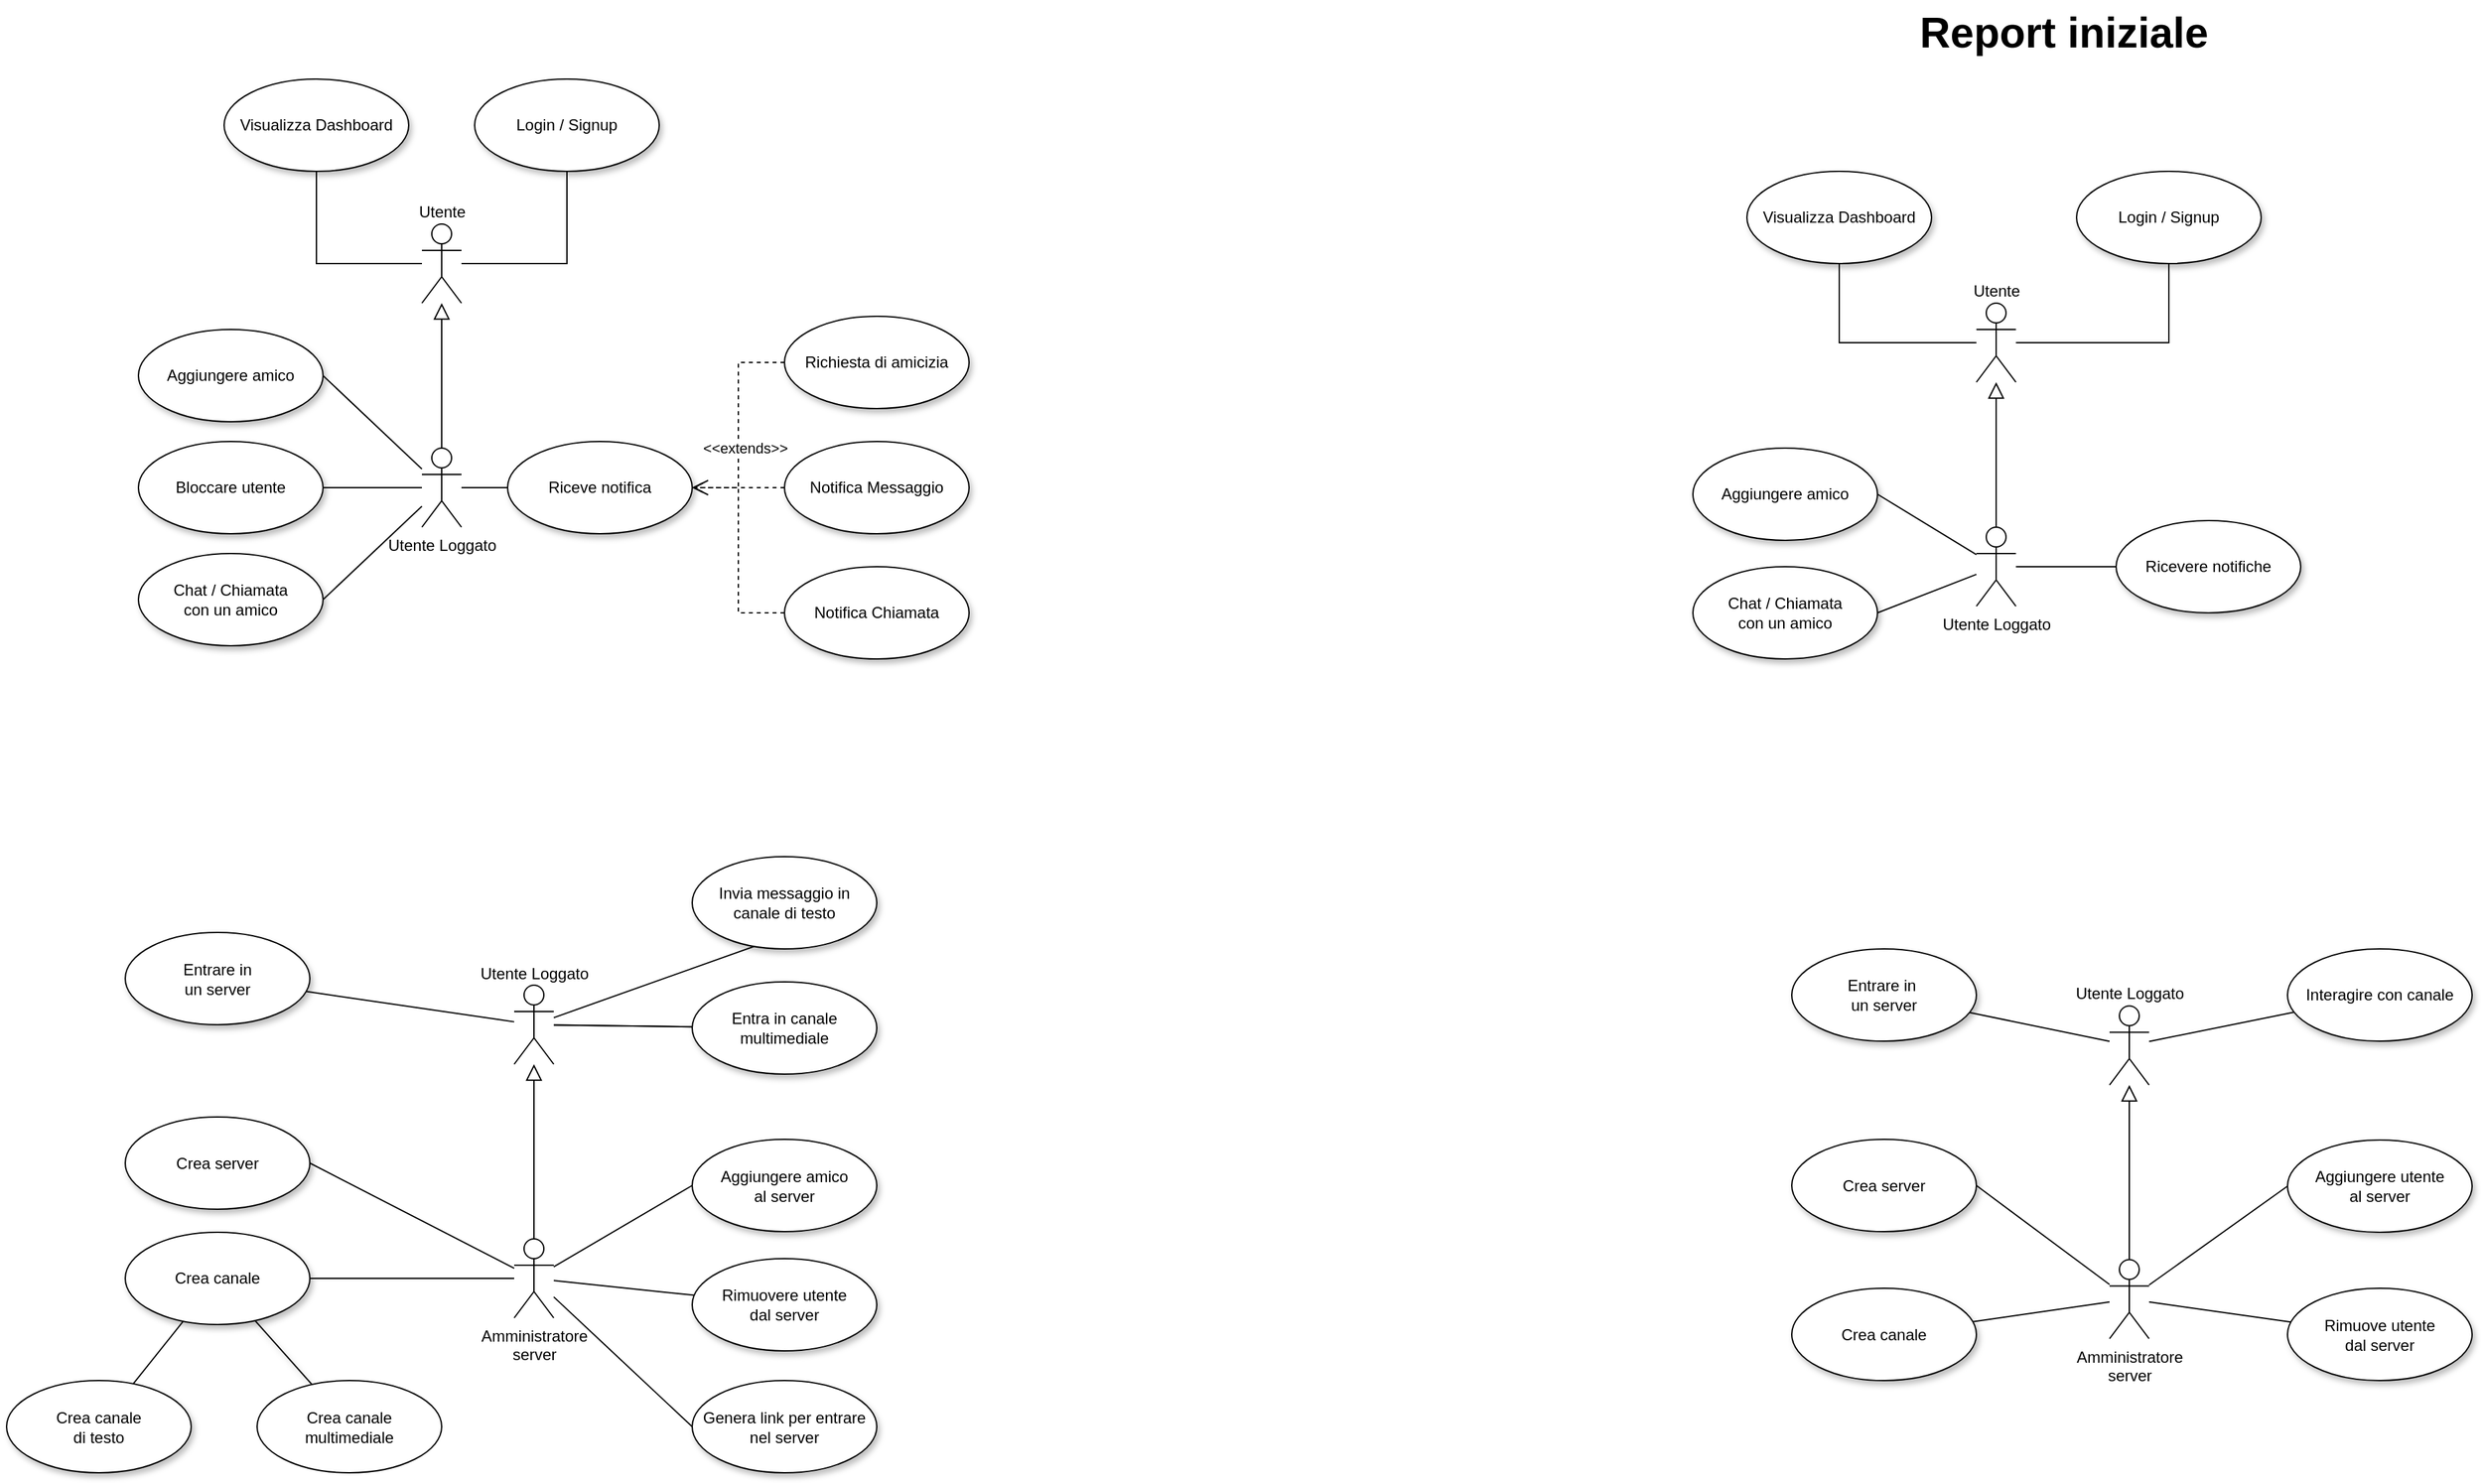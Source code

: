 <mxfile version="21.0.6" type="github">
  <diagram name="casi d&#39;uso" id="L522oNF_uNWGlUxBPbBV">
    <mxGraphModel dx="1451" dy="994" grid="1" gridSize="10" guides="1" tooltips="1" connect="1" arrows="1" fold="1" page="1" pageScale="1" pageWidth="1169" pageHeight="1654" math="0" shadow="0">
      <root>
        <mxCell id="0" />
        <mxCell id="1" parent="0" />
        <mxCell id="ZlrdZ9Rfqk7_zWv-UgOn-36" style="edgeStyle=orthogonalEdgeStyle;rounded=0;orthogonalLoop=1;jettySize=auto;html=1;strokeWidth=1;endArrow=block;endFill=0;endSize=10;" parent="1" source="ZlrdZ9Rfqk7_zWv-UgOn-1" target="ZlrdZ9Rfqk7_zWv-UgOn-2" edge="1">
          <mxGeometry relative="1" as="geometry" />
        </mxCell>
        <mxCell id="ZlrdZ9Rfqk7_zWv-UgOn-47" style="rounded=0;orthogonalLoop=1;jettySize=auto;html=1;entryX=1;entryY=0.5;entryDx=0;entryDy=0;startSize=10;endSize=10;endArrow=none;endFill=0;" parent="1" source="ZlrdZ9Rfqk7_zWv-UgOn-1" target="ZlrdZ9Rfqk7_zWv-UgOn-17" edge="1">
          <mxGeometry relative="1" as="geometry" />
        </mxCell>
        <mxCell id="ZlrdZ9Rfqk7_zWv-UgOn-48" style="rounded=0;orthogonalLoop=1;jettySize=auto;html=1;startSize=10;endSize=10;endArrow=none;endFill=0;" parent="1" source="ZlrdZ9Rfqk7_zWv-UgOn-1" target="ZlrdZ9Rfqk7_zWv-UgOn-18" edge="1">
          <mxGeometry relative="1" as="geometry" />
        </mxCell>
        <mxCell id="ZlrdZ9Rfqk7_zWv-UgOn-49" style="rounded=0;orthogonalLoop=1;jettySize=auto;html=1;entryX=1;entryY=0.5;entryDx=0;entryDy=0;startSize=10;endSize=10;endArrow=none;endFill=0;" parent="1" source="ZlrdZ9Rfqk7_zWv-UgOn-1" target="ZlrdZ9Rfqk7_zWv-UgOn-19" edge="1">
          <mxGeometry relative="1" as="geometry" />
        </mxCell>
        <mxCell id="ZlrdZ9Rfqk7_zWv-UgOn-50" style="edgeStyle=orthogonalEdgeStyle;rounded=0;orthogonalLoop=1;jettySize=auto;html=1;startSize=10;endSize=10;endArrow=none;endFill=0;" parent="1" source="ZlrdZ9Rfqk7_zWv-UgOn-1" target="ZlrdZ9Rfqk7_zWv-UgOn-20" edge="1">
          <mxGeometry relative="1" as="geometry" />
        </mxCell>
        <mxCell id="ZlrdZ9Rfqk7_zWv-UgOn-1" value="Utente Loggato" style="shape=umlActor;verticalLabelPosition=bottom;verticalAlign=top;html=1;outlineConnect=0;" parent="1" vertex="1">
          <mxGeometry x="475" y="350" width="30" height="60" as="geometry" />
        </mxCell>
        <mxCell id="ZlrdZ9Rfqk7_zWv-UgOn-11" style="edgeStyle=orthogonalEdgeStyle;rounded=0;orthogonalLoop=1;jettySize=auto;html=1;startSize=10;endSize=10;endArrow=none;endFill=0;" parent="1" source="ZlrdZ9Rfqk7_zWv-UgOn-2" target="ZlrdZ9Rfqk7_zWv-UgOn-9" edge="1">
          <mxGeometry relative="1" as="geometry" />
        </mxCell>
        <mxCell id="ZlrdZ9Rfqk7_zWv-UgOn-13" style="edgeStyle=orthogonalEdgeStyle;rounded=0;orthogonalLoop=1;jettySize=auto;html=1;entryX=0.5;entryY=1;entryDx=0;entryDy=0;startSize=10;endSize=10;endArrow=none;endFill=0;" parent="1" source="ZlrdZ9Rfqk7_zWv-UgOn-2" target="ZlrdZ9Rfqk7_zWv-UgOn-8" edge="1">
          <mxGeometry relative="1" as="geometry" />
        </mxCell>
        <mxCell id="ZlrdZ9Rfqk7_zWv-UgOn-8" value="Visualizza Dashboard" style="ellipse;whiteSpace=wrap;html=1;shadow=1;" parent="1" vertex="1">
          <mxGeometry x="325" y="70" width="140" height="70" as="geometry" />
        </mxCell>
        <mxCell id="ZlrdZ9Rfqk7_zWv-UgOn-9" value="Login / Signup" style="ellipse;whiteSpace=wrap;html=1;shadow=1;" parent="1" vertex="1">
          <mxGeometry x="515" y="70" width="140" height="70" as="geometry" />
        </mxCell>
        <mxCell id="ZlrdZ9Rfqk7_zWv-UgOn-2" value="Utente" style="shape=umlActor;verticalLabelPosition=top;verticalAlign=bottom;html=1;outlineConnect=0;horizontal=1;labelPosition=center;align=center;" parent="1" vertex="1">
          <mxGeometry x="475" y="180" width="30" height="60" as="geometry" />
        </mxCell>
        <mxCell id="ZlrdZ9Rfqk7_zWv-UgOn-17" value="Aggiungere amico" style="ellipse;whiteSpace=wrap;html=1;shadow=1;" parent="1" vertex="1">
          <mxGeometry x="260" y="260" width="140" height="70" as="geometry" />
        </mxCell>
        <mxCell id="ZlrdZ9Rfqk7_zWv-UgOn-18" value="Bloccare utente" style="ellipse;whiteSpace=wrap;html=1;shadow=1;" parent="1" vertex="1">
          <mxGeometry x="260" y="345" width="140" height="70" as="geometry" />
        </mxCell>
        <mxCell id="ZlrdZ9Rfqk7_zWv-UgOn-19" value="Chat / Chiamata&lt;br&gt;con un amico" style="ellipse;whiteSpace=wrap;html=1;shadow=1;" parent="1" vertex="1">
          <mxGeometry x="260" y="430" width="140" height="70" as="geometry" />
        </mxCell>
        <mxCell id="ZlrdZ9Rfqk7_zWv-UgOn-20" value="Riceve notifica" style="ellipse;whiteSpace=wrap;html=1;shadow=1;" parent="1" vertex="1">
          <mxGeometry x="540" y="345" width="140" height="70" as="geometry" />
        </mxCell>
        <mxCell id="ZlrdZ9Rfqk7_zWv-UgOn-66" style="edgeStyle=orthogonalEdgeStyle;rounded=0;orthogonalLoop=1;jettySize=auto;html=1;endArrow=open;endFill=0;dashed=1;endSize=10;" parent="1" source="ZlrdZ9Rfqk7_zWv-UgOn-26" target="ZlrdZ9Rfqk7_zWv-UgOn-20" edge="1">
          <mxGeometry relative="1" as="geometry" />
        </mxCell>
        <mxCell id="ZlrdZ9Rfqk7_zWv-UgOn-26" value="Notifica Messaggio" style="ellipse;whiteSpace=wrap;html=1;shadow=1;" parent="1" vertex="1">
          <mxGeometry x="750" y="345" width="140" height="70" as="geometry" />
        </mxCell>
        <mxCell id="ZlrdZ9Rfqk7_zWv-UgOn-68" style="edgeStyle=orthogonalEdgeStyle;rounded=0;orthogonalLoop=1;jettySize=auto;html=1;entryX=1;entryY=0.5;entryDx=0;entryDy=0;endArrow=open;endFill=0;dashed=1;" parent="1" source="ZlrdZ9Rfqk7_zWv-UgOn-27" target="ZlrdZ9Rfqk7_zWv-UgOn-20" edge="1">
          <mxGeometry relative="1" as="geometry" />
        </mxCell>
        <mxCell id="ZlrdZ9Rfqk7_zWv-UgOn-27" value="Notifica Chiamata" style="ellipse;whiteSpace=wrap;html=1;shadow=1;" parent="1" vertex="1">
          <mxGeometry x="750" y="440" width="140" height="70" as="geometry" />
        </mxCell>
        <mxCell id="ZlrdZ9Rfqk7_zWv-UgOn-67" style="edgeStyle=orthogonalEdgeStyle;rounded=0;orthogonalLoop=1;jettySize=auto;html=1;entryX=1;entryY=0.5;entryDx=0;entryDy=0;endArrow=open;endFill=0;dashed=1;" parent="1" source="ZlrdZ9Rfqk7_zWv-UgOn-28" target="ZlrdZ9Rfqk7_zWv-UgOn-20" edge="1">
          <mxGeometry relative="1" as="geometry" />
        </mxCell>
        <mxCell id="ZlrdZ9Rfqk7_zWv-UgOn-69" value="&amp;lt;&amp;lt;extends&amp;gt;&amp;gt;" style="edgeLabel;html=1;align=center;verticalAlign=middle;resizable=0;points=[];" parent="ZlrdZ9Rfqk7_zWv-UgOn-67" vertex="1" connectable="0">
          <mxGeometry x="0.624" y="-3" relative="1" as="geometry">
            <mxPoint x="9" y="-27" as="offset" />
          </mxGeometry>
        </mxCell>
        <mxCell id="ZlrdZ9Rfqk7_zWv-UgOn-28" value="Richiesta di amicizia" style="ellipse;whiteSpace=wrap;html=1;shadow=1;" parent="1" vertex="1">
          <mxGeometry x="750" y="250" width="140" height="70" as="geometry" />
        </mxCell>
        <mxCell id="ZlrdZ9Rfqk7_zWv-UgOn-54" style="edgeStyle=orthogonalEdgeStyle;rounded=0;orthogonalLoop=1;jettySize=auto;html=1;endArrow=block;endFill=0;endSize=10;" parent="1" source="ZlrdZ9Rfqk7_zWv-UgOn-33" target="ZlrdZ9Rfqk7_zWv-UgOn-43" edge="1">
          <mxGeometry relative="1" as="geometry" />
        </mxCell>
        <mxCell id="ZlrdZ9Rfqk7_zWv-UgOn-77" style="rounded=0;orthogonalLoop=1;jettySize=auto;html=1;endArrow=none;endFill=0;" parent="1" source="ZlrdZ9Rfqk7_zWv-UgOn-33" target="ZlrdZ9Rfqk7_zWv-UgOn-57" edge="1">
          <mxGeometry relative="1" as="geometry" />
        </mxCell>
        <mxCell id="ZlrdZ9Rfqk7_zWv-UgOn-80" style="rounded=0;orthogonalLoop=1;jettySize=auto;html=1;entryX=1;entryY=0.5;entryDx=0;entryDy=0;endArrow=none;endFill=0;" parent="1" source="ZlrdZ9Rfqk7_zWv-UgOn-33" target="ZlrdZ9Rfqk7_zWv-UgOn-58" edge="1">
          <mxGeometry relative="1" as="geometry" />
        </mxCell>
        <mxCell id="ZlrdZ9Rfqk7_zWv-UgOn-83" style="rounded=0;orthogonalLoop=1;jettySize=auto;html=1;entryX=0;entryY=0.5;entryDx=0;entryDy=0;endArrow=none;endFill=0;" parent="1" source="ZlrdZ9Rfqk7_zWv-UgOn-33" target="ZlrdZ9Rfqk7_zWv-UgOn-40" edge="1">
          <mxGeometry relative="1" as="geometry" />
        </mxCell>
        <mxCell id="ZlrdZ9Rfqk7_zWv-UgOn-84" style="rounded=0;orthogonalLoop=1;jettySize=auto;html=1;endArrow=none;endFill=0;" parent="1" source="ZlrdZ9Rfqk7_zWv-UgOn-33" target="ZlrdZ9Rfqk7_zWv-UgOn-56" edge="1">
          <mxGeometry relative="1" as="geometry" />
        </mxCell>
        <mxCell id="ZlrdZ9Rfqk7_zWv-UgOn-85" style="rounded=0;orthogonalLoop=1;jettySize=auto;html=1;entryX=0;entryY=0.5;entryDx=0;entryDy=0;endArrow=none;endFill=0;" parent="1" source="ZlrdZ9Rfqk7_zWv-UgOn-33" target="ZlrdZ9Rfqk7_zWv-UgOn-70" edge="1">
          <mxGeometry relative="1" as="geometry" />
        </mxCell>
        <mxCell id="ZlrdZ9Rfqk7_zWv-UgOn-33" value="Amministratore&lt;br&gt;server" style="shape=umlActor;verticalLabelPosition=bottom;verticalAlign=top;html=1;outlineConnect=0;horizontal=1;labelPosition=center;align=center;" parent="1" vertex="1">
          <mxGeometry x="545" y="950" width="30" height="60" as="geometry" />
        </mxCell>
        <mxCell id="ZlrdZ9Rfqk7_zWv-UgOn-40" value="Aggiungere amico&lt;br&gt;al server" style="ellipse;whiteSpace=wrap;html=1;shadow=1;" parent="1" vertex="1">
          <mxGeometry x="680" y="874.5" width="140" height="70" as="geometry" />
        </mxCell>
        <mxCell id="ZlrdZ9Rfqk7_zWv-UgOn-76" style="rounded=0;orthogonalLoop=1;jettySize=auto;html=1;endArrow=none;endFill=0;" parent="1" source="ZlrdZ9Rfqk7_zWv-UgOn-43" target="ZlrdZ9Rfqk7_zWv-UgOn-74" edge="1">
          <mxGeometry relative="1" as="geometry" />
        </mxCell>
        <mxCell id="ZlrdZ9Rfqk7_zWv-UgOn-82" style="rounded=0;orthogonalLoop=1;jettySize=auto;html=1;entryX=1;entryY=0.5;entryDx=0;entryDy=0;endArrow=none;endFill=0;" parent="1" source="ZlrdZ9Rfqk7_zWv-UgOn-43" target="ZlrdZ9Rfqk7_zWv-UgOn-73" edge="1">
          <mxGeometry relative="1" as="geometry" />
        </mxCell>
        <mxCell id="ZlrdZ9Rfqk7_zWv-UgOn-87" style="rounded=0;orthogonalLoop=1;jettySize=auto;html=1;endArrow=none;endFill=0;" parent="1" source="ZlrdZ9Rfqk7_zWv-UgOn-43" target="ZlrdZ9Rfqk7_zWv-UgOn-86" edge="1">
          <mxGeometry relative="1" as="geometry" />
        </mxCell>
        <mxCell id="ZlrdZ9Rfqk7_zWv-UgOn-43" value="Utente Loggato" style="shape=umlActor;verticalLabelPosition=top;verticalAlign=bottom;html=1;outlineConnect=0;labelPosition=center;align=center;" parent="1" vertex="1">
          <mxGeometry x="545" y="757.5" width="30" height="60" as="geometry" />
        </mxCell>
        <mxCell id="ZlrdZ9Rfqk7_zWv-UgOn-56" value="Rimuovere utente&lt;br&gt;dal server" style="ellipse;whiteSpace=wrap;html=1;shadow=1;" parent="1" vertex="1">
          <mxGeometry x="680" y="965" width="140" height="70" as="geometry" />
        </mxCell>
        <mxCell id="ZlrdZ9Rfqk7_zWv-UgOn-57" value="Crea canale" style="ellipse;whiteSpace=wrap;html=1;shadow=1;" parent="1" vertex="1">
          <mxGeometry x="250" y="945" width="140" height="70" as="geometry" />
        </mxCell>
        <mxCell id="ZlrdZ9Rfqk7_zWv-UgOn-58" value="Crea server" style="ellipse;whiteSpace=wrap;html=1;shadow=1;" parent="1" vertex="1">
          <mxGeometry x="250" y="857.5" width="140" height="70" as="geometry" />
        </mxCell>
        <mxCell id="ZlrdZ9Rfqk7_zWv-UgOn-70" value="Genera link per entrare nel server" style="ellipse;whiteSpace=wrap;html=1;shadow=1;" parent="1" vertex="1">
          <mxGeometry x="680" y="1057.5" width="140" height="70" as="geometry" />
        </mxCell>
        <mxCell id="ZlrdZ9Rfqk7_zWv-UgOn-78" style="rounded=0;orthogonalLoop=1;jettySize=auto;html=1;endArrow=none;endFill=0;shadow=0;" parent="1" source="ZlrdZ9Rfqk7_zWv-UgOn-71" target="ZlrdZ9Rfqk7_zWv-UgOn-57" edge="1">
          <mxGeometry relative="1" as="geometry" />
        </mxCell>
        <mxCell id="ZlrdZ9Rfqk7_zWv-UgOn-71" value="Crea canale&lt;br&gt;di testo" style="ellipse;whiteSpace=wrap;html=1;shadow=1;" parent="1" vertex="1">
          <mxGeometry x="160" y="1057.5" width="140" height="70" as="geometry" />
        </mxCell>
        <mxCell id="ZlrdZ9Rfqk7_zWv-UgOn-79" style="rounded=0;orthogonalLoop=1;jettySize=auto;html=1;endArrow=none;endFill=0;shadow=1;" parent="1" source="ZlrdZ9Rfqk7_zWv-UgOn-72" target="ZlrdZ9Rfqk7_zWv-UgOn-57" edge="1">
          <mxGeometry relative="1" as="geometry" />
        </mxCell>
        <mxCell id="ZlrdZ9Rfqk7_zWv-UgOn-72" value="Crea canale&lt;br&gt;multimediale" style="ellipse;whiteSpace=wrap;html=1;" parent="1" vertex="1">
          <mxGeometry x="350" y="1057.5" width="140" height="70" as="geometry" />
        </mxCell>
        <mxCell id="ZlrdZ9Rfqk7_zWv-UgOn-73" value="Invia messaggio in canale di testo" style="ellipse;whiteSpace=wrap;html=1;shadow=1;" parent="1" vertex="1">
          <mxGeometry x="680" y="660" width="140" height="70" as="geometry" />
        </mxCell>
        <mxCell id="ZlrdZ9Rfqk7_zWv-UgOn-81" value="" style="rounded=0;orthogonalLoop=1;jettySize=auto;html=1;endArrow=none;endFill=0;" parent="1" source="ZlrdZ9Rfqk7_zWv-UgOn-43" target="ZlrdZ9Rfqk7_zWv-UgOn-74" edge="1">
          <mxGeometry relative="1" as="geometry">
            <mxPoint x="545" y="787.5" as="sourcePoint" />
            <mxPoint x="380" y="737.5" as="targetPoint" />
          </mxGeometry>
        </mxCell>
        <mxCell id="ZlrdZ9Rfqk7_zWv-UgOn-74" value="Entra in canale multimediale" style="ellipse;whiteSpace=wrap;html=1;shadow=1;" parent="1" vertex="1">
          <mxGeometry x="680" y="755" width="140" height="70" as="geometry" />
        </mxCell>
        <mxCell id="ZlrdZ9Rfqk7_zWv-UgOn-86" value="Entrare in &lt;br&gt;un server" style="ellipse;whiteSpace=wrap;html=1;shadow=1;" parent="1" vertex="1">
          <mxGeometry x="250" y="717.5" width="140" height="70" as="geometry" />
        </mxCell>
        <mxCell id="N8Tcrw5aQN3_MhM3PGC5-1" style="edgeStyle=orthogonalEdgeStyle;rounded=0;orthogonalLoop=1;jettySize=auto;html=1;strokeWidth=1;endArrow=block;endFill=0;endSize=10;" edge="1" parent="1" source="N8Tcrw5aQN3_MhM3PGC5-6" target="N8Tcrw5aQN3_MhM3PGC5-11">
          <mxGeometry relative="1" as="geometry" />
        </mxCell>
        <mxCell id="N8Tcrw5aQN3_MhM3PGC5-2" style="rounded=0;orthogonalLoop=1;jettySize=auto;html=1;entryX=1;entryY=0.5;entryDx=0;entryDy=0;startSize=10;endSize=10;endArrow=none;endFill=0;" edge="1" parent="1" source="N8Tcrw5aQN3_MhM3PGC5-6" target="N8Tcrw5aQN3_MhM3PGC5-12">
          <mxGeometry relative="1" as="geometry" />
        </mxCell>
        <mxCell id="N8Tcrw5aQN3_MhM3PGC5-4" style="rounded=0;orthogonalLoop=1;jettySize=auto;html=1;entryX=1;entryY=0.5;entryDx=0;entryDy=0;startSize=10;endSize=10;endArrow=none;endFill=0;" edge="1" parent="1" source="N8Tcrw5aQN3_MhM3PGC5-6" target="N8Tcrw5aQN3_MhM3PGC5-14">
          <mxGeometry relative="1" as="geometry" />
        </mxCell>
        <mxCell id="N8Tcrw5aQN3_MhM3PGC5-5" style="edgeStyle=orthogonalEdgeStyle;rounded=0;orthogonalLoop=1;jettySize=auto;html=1;startSize=10;endSize=10;endArrow=none;endFill=0;" edge="1" parent="1" source="N8Tcrw5aQN3_MhM3PGC5-6" target="N8Tcrw5aQN3_MhM3PGC5-15">
          <mxGeometry relative="1" as="geometry" />
        </mxCell>
        <mxCell id="N8Tcrw5aQN3_MhM3PGC5-6" value="Utente Loggato" style="shape=umlActor;verticalLabelPosition=bottom;verticalAlign=top;html=1;outlineConnect=0;" vertex="1" parent="1">
          <mxGeometry x="1654" y="410" width="30" height="60" as="geometry" />
        </mxCell>
        <mxCell id="N8Tcrw5aQN3_MhM3PGC5-7" style="edgeStyle=orthogonalEdgeStyle;rounded=0;orthogonalLoop=1;jettySize=auto;html=1;startSize=10;endSize=10;endArrow=none;endFill=0;" edge="1" parent="1" source="N8Tcrw5aQN3_MhM3PGC5-11" target="N8Tcrw5aQN3_MhM3PGC5-10">
          <mxGeometry relative="1" as="geometry" />
        </mxCell>
        <mxCell id="N8Tcrw5aQN3_MhM3PGC5-8" style="edgeStyle=orthogonalEdgeStyle;rounded=0;orthogonalLoop=1;jettySize=auto;html=1;entryX=0.5;entryY=1;entryDx=0;entryDy=0;startSize=10;endSize=10;endArrow=none;endFill=0;" edge="1" parent="1" source="N8Tcrw5aQN3_MhM3PGC5-11" target="N8Tcrw5aQN3_MhM3PGC5-9">
          <mxGeometry relative="1" as="geometry" />
        </mxCell>
        <mxCell id="N8Tcrw5aQN3_MhM3PGC5-9" value="Visualizza Dashboard" style="ellipse;whiteSpace=wrap;html=1;shadow=1;" vertex="1" parent="1">
          <mxGeometry x="1480" y="140" width="140" height="70" as="geometry" />
        </mxCell>
        <mxCell id="N8Tcrw5aQN3_MhM3PGC5-10" value="Login / Signup" style="ellipse;whiteSpace=wrap;html=1;shadow=1;" vertex="1" parent="1">
          <mxGeometry x="1730" y="140" width="140" height="70" as="geometry" />
        </mxCell>
        <mxCell id="N8Tcrw5aQN3_MhM3PGC5-11" value="Utente" style="shape=umlActor;verticalLabelPosition=top;verticalAlign=bottom;html=1;outlineConnect=0;horizontal=1;labelPosition=center;align=center;" vertex="1" parent="1">
          <mxGeometry x="1654" y="240" width="30" height="60" as="geometry" />
        </mxCell>
        <mxCell id="N8Tcrw5aQN3_MhM3PGC5-12" value="Aggiungere amico" style="ellipse;whiteSpace=wrap;html=1;shadow=1;" vertex="1" parent="1">
          <mxGeometry x="1439" y="350" width="140" height="70" as="geometry" />
        </mxCell>
        <mxCell id="N8Tcrw5aQN3_MhM3PGC5-14" value="Chat / Chiamata&lt;br&gt;con un amico" style="ellipse;whiteSpace=wrap;html=1;shadow=1;" vertex="1" parent="1">
          <mxGeometry x="1439" y="440" width="140" height="70" as="geometry" />
        </mxCell>
        <mxCell id="N8Tcrw5aQN3_MhM3PGC5-15" value="Ricevere notifiche" style="ellipse;whiteSpace=wrap;html=1;shadow=1;" vertex="1" parent="1">
          <mxGeometry x="1760" y="405" width="140" height="70" as="geometry" />
        </mxCell>
        <mxCell id="N8Tcrw5aQN3_MhM3PGC5-23" value="&lt;font style=&quot;font-size: 32px;&quot;&gt;&lt;b&gt;Report iniziale&lt;/b&gt;&lt;/font&gt;" style="text;html=1;align=center;verticalAlign=middle;resizable=0;points=[];autosize=1;strokeColor=none;fillColor=none;" vertex="1" parent="1">
          <mxGeometry x="1600" y="10" width="240" height="50" as="geometry" />
        </mxCell>
        <mxCell id="N8Tcrw5aQN3_MhM3PGC5-24" style="edgeStyle=orthogonalEdgeStyle;rounded=0;orthogonalLoop=1;jettySize=auto;html=1;endArrow=block;endFill=0;endSize=10;" edge="1" parent="1" source="N8Tcrw5aQN3_MhM3PGC5-30" target="N8Tcrw5aQN3_MhM3PGC5-35">
          <mxGeometry relative="1" as="geometry" />
        </mxCell>
        <mxCell id="N8Tcrw5aQN3_MhM3PGC5-25" style="rounded=0;orthogonalLoop=1;jettySize=auto;html=1;endArrow=none;endFill=0;" edge="1" parent="1" source="N8Tcrw5aQN3_MhM3PGC5-30" target="N8Tcrw5aQN3_MhM3PGC5-37">
          <mxGeometry relative="1" as="geometry" />
        </mxCell>
        <mxCell id="N8Tcrw5aQN3_MhM3PGC5-26" style="rounded=0;orthogonalLoop=1;jettySize=auto;html=1;entryX=1;entryY=0.5;entryDx=0;entryDy=0;endArrow=none;endFill=0;" edge="1" parent="1" source="N8Tcrw5aQN3_MhM3PGC5-30" target="N8Tcrw5aQN3_MhM3PGC5-38">
          <mxGeometry relative="1" as="geometry" />
        </mxCell>
        <mxCell id="N8Tcrw5aQN3_MhM3PGC5-27" style="rounded=0;orthogonalLoop=1;jettySize=auto;html=1;entryX=0;entryY=0.5;entryDx=0;entryDy=0;endArrow=none;endFill=0;" edge="1" parent="1" source="N8Tcrw5aQN3_MhM3PGC5-30" target="N8Tcrw5aQN3_MhM3PGC5-31">
          <mxGeometry relative="1" as="geometry" />
        </mxCell>
        <mxCell id="N8Tcrw5aQN3_MhM3PGC5-28" style="rounded=0;orthogonalLoop=1;jettySize=auto;html=1;endArrow=none;endFill=0;" edge="1" parent="1" source="N8Tcrw5aQN3_MhM3PGC5-30" target="N8Tcrw5aQN3_MhM3PGC5-36">
          <mxGeometry relative="1" as="geometry" />
        </mxCell>
        <mxCell id="N8Tcrw5aQN3_MhM3PGC5-30" value="Amministratore&lt;br&gt;server" style="shape=umlActor;verticalLabelPosition=bottom;verticalAlign=top;html=1;outlineConnect=0;horizontal=1;labelPosition=center;align=center;" vertex="1" parent="1">
          <mxGeometry x="1755" y="965.75" width="30" height="60" as="geometry" />
        </mxCell>
        <mxCell id="N8Tcrw5aQN3_MhM3PGC5-31" value="Aggiungere utente&lt;br&gt;al server" style="ellipse;whiteSpace=wrap;html=1;shadow=1;" vertex="1" parent="1">
          <mxGeometry x="1890" y="875" width="140" height="70" as="geometry" />
        </mxCell>
        <mxCell id="N8Tcrw5aQN3_MhM3PGC5-34" style="rounded=0;orthogonalLoop=1;jettySize=auto;html=1;endArrow=none;endFill=0;" edge="1" parent="1" source="N8Tcrw5aQN3_MhM3PGC5-35" target="N8Tcrw5aQN3_MhM3PGC5-47">
          <mxGeometry relative="1" as="geometry" />
        </mxCell>
        <mxCell id="N8Tcrw5aQN3_MhM3PGC5-49" style="rounded=0;orthogonalLoop=1;jettySize=auto;html=1;endArrow=none;endFill=0;" edge="1" parent="1" source="N8Tcrw5aQN3_MhM3PGC5-35" target="N8Tcrw5aQN3_MhM3PGC5-48">
          <mxGeometry relative="1" as="geometry" />
        </mxCell>
        <mxCell id="N8Tcrw5aQN3_MhM3PGC5-35" value="Utente Loggato" style="shape=umlActor;verticalLabelPosition=top;verticalAlign=bottom;html=1;outlineConnect=0;labelPosition=center;align=center;" vertex="1" parent="1">
          <mxGeometry x="1755" y="773.25" width="30" height="60" as="geometry" />
        </mxCell>
        <mxCell id="N8Tcrw5aQN3_MhM3PGC5-36" value="Rimuove utente&lt;br&gt;dal server" style="ellipse;whiteSpace=wrap;html=1;shadow=1;" vertex="1" parent="1">
          <mxGeometry x="1890" y="987.5" width="140" height="70" as="geometry" />
        </mxCell>
        <mxCell id="N8Tcrw5aQN3_MhM3PGC5-37" value="Crea canale" style="ellipse;whiteSpace=wrap;html=1;shadow=1;" vertex="1" parent="1">
          <mxGeometry x="1514" y="987.5" width="140" height="70" as="geometry" />
        </mxCell>
        <mxCell id="N8Tcrw5aQN3_MhM3PGC5-38" value="Crea server" style="ellipse;whiteSpace=wrap;html=1;shadow=1;" vertex="1" parent="1">
          <mxGeometry x="1514" y="874.5" width="140" height="70" as="geometry" />
        </mxCell>
        <mxCell id="N8Tcrw5aQN3_MhM3PGC5-47" value="Entrare in&amp;nbsp;&lt;br style=&quot;border-color: var(--border-color);&quot;&gt;un server" style="ellipse;whiteSpace=wrap;html=1;shadow=1;" vertex="1" parent="1">
          <mxGeometry x="1514" y="730" width="140" height="70" as="geometry" />
        </mxCell>
        <mxCell id="N8Tcrw5aQN3_MhM3PGC5-48" value="Interagire con canale" style="ellipse;whiteSpace=wrap;html=1;shadow=1;" vertex="1" parent="1">
          <mxGeometry x="1890" y="730" width="140" height="70" as="geometry" />
        </mxCell>
      </root>
    </mxGraphModel>
  </diagram>
</mxfile>
